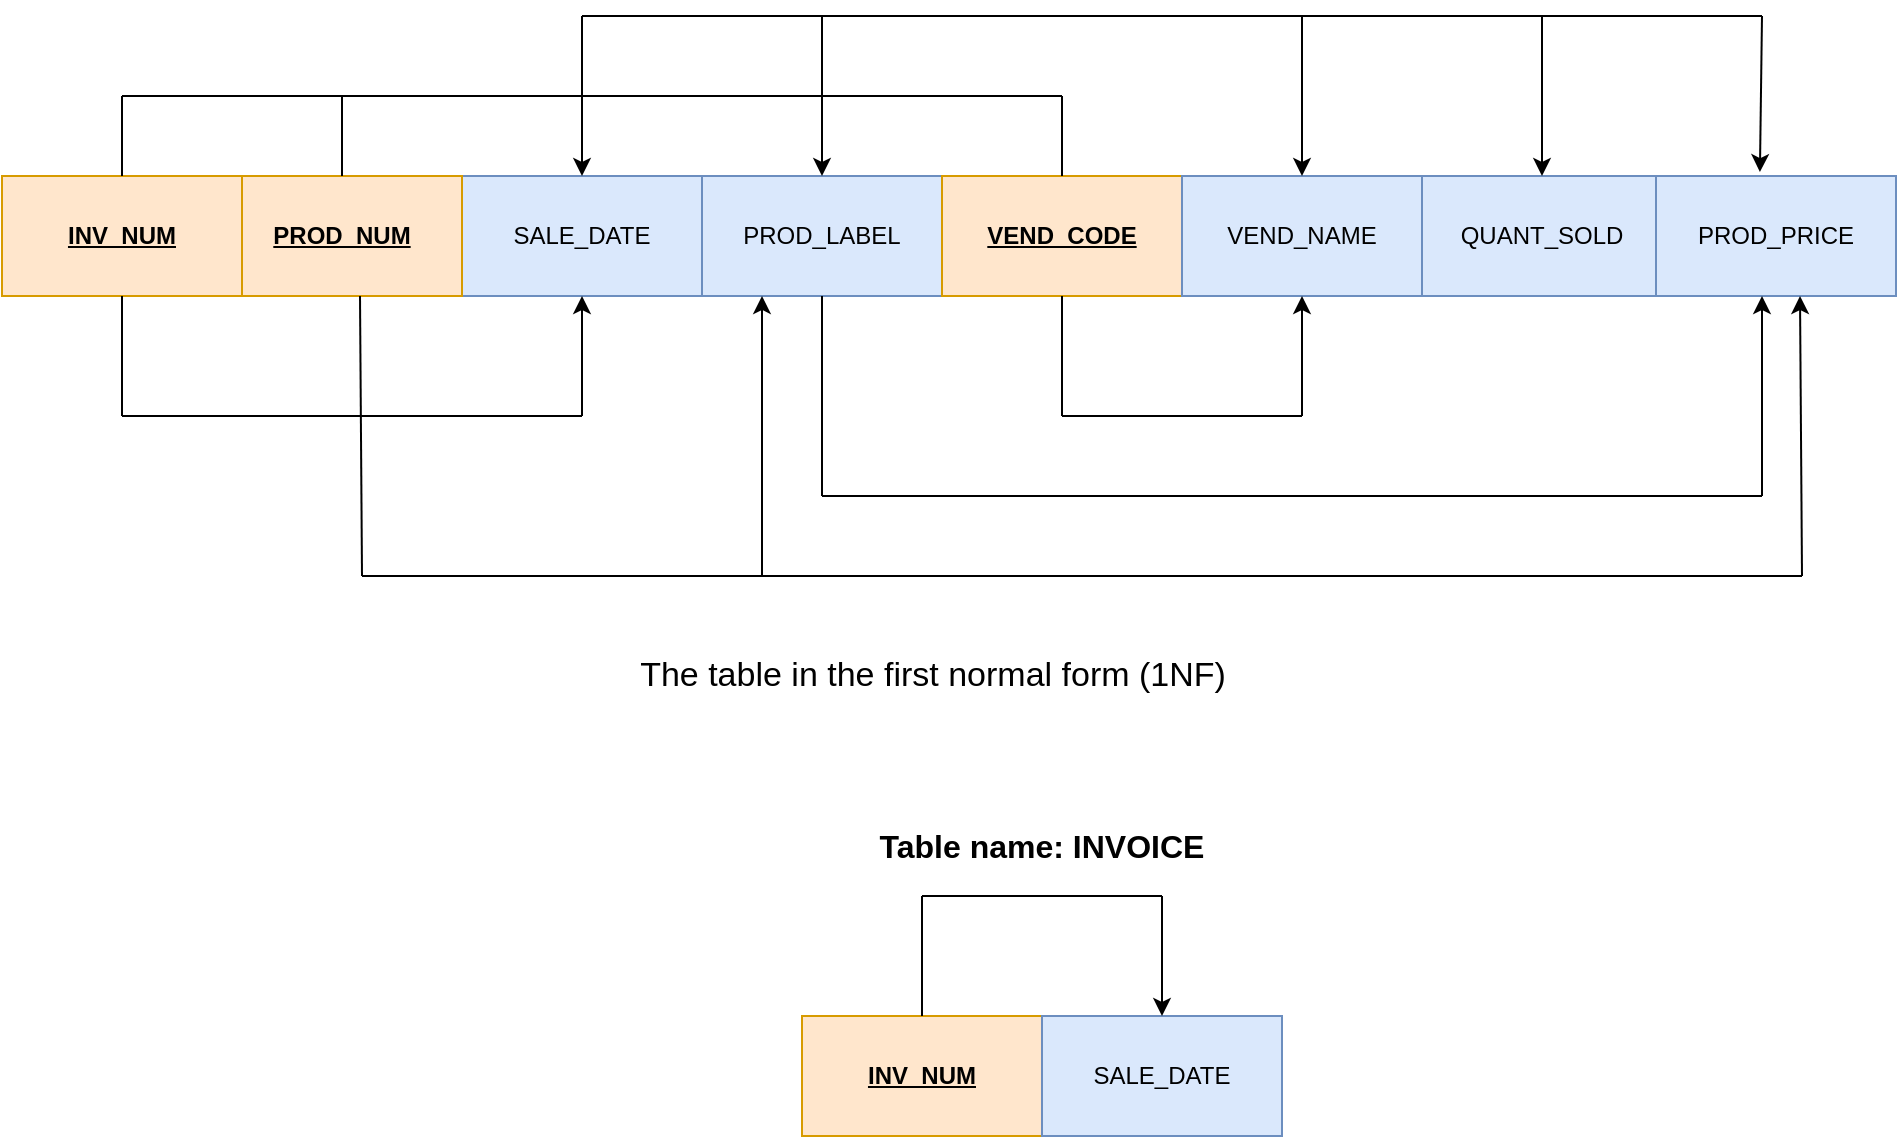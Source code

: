 <mxfile version="24.7.7">
  <diagram name="Page-1" id="zJmTLb1tvvRPAMvF67Xo">
    <mxGraphModel dx="1362" dy="671" grid="1" gridSize="10" guides="1" tooltips="1" connect="1" arrows="1" fold="1" page="1" pageScale="1" pageWidth="827" pageHeight="1169" math="0" shadow="0">
      <root>
        <mxCell id="0" />
        <mxCell id="1" parent="0" />
        <mxCell id="rd1JNepwzcPe7j2IbGUV-1" value="" style="rounded=0;whiteSpace=wrap;html=1;verticalAlign=middle;labelPosition=center;verticalLabelPosition=middle;align=center;" parent="1" vertex="1">
          <mxGeometry x="350" y="320" width="120" height="60" as="geometry" />
        </mxCell>
        <mxCell id="rd1JNepwzcPe7j2IbGUV-2" value="PROD_LABEL" style="rounded=0;whiteSpace=wrap;html=1;fillColor=#dae8fc;strokeColor=#6c8ebf;verticalAlign=middle;labelPosition=center;verticalLabelPosition=middle;align=center;" parent="1" vertex="1">
          <mxGeometry x="350" y="320" width="120" height="60" as="geometry" />
        </mxCell>
        <mxCell id="rd1JNepwzcPe7j2IbGUV-3" value="&lt;b&gt;&lt;u&gt;VEND_CODE&lt;/u&gt;&lt;/b&gt;" style="rounded=0;whiteSpace=wrap;html=1;fillColor=#ffe6cc;strokeColor=#d79b00;verticalAlign=middle;labelPosition=center;verticalLabelPosition=middle;align=center;" parent="1" vertex="1">
          <mxGeometry x="470" y="320" width="120" height="60" as="geometry" />
        </mxCell>
        <mxCell id="rd1JNepwzcPe7j2IbGUV-4" value="SALE_DATE" style="rounded=0;whiteSpace=wrap;html=1;fillColor=#dae8fc;strokeColor=#6c8ebf;verticalAlign=middle;labelPosition=center;verticalLabelPosition=middle;align=center;" parent="1" vertex="1">
          <mxGeometry x="230" y="320" width="120" height="60" as="geometry" />
        </mxCell>
        <mxCell id="rd1JNepwzcPe7j2IbGUV-5" value="&lt;b&gt;&lt;u&gt;PROD_NUM&lt;/u&gt;&lt;/b&gt;" style="rounded=0;whiteSpace=wrap;html=1;fillColor=#ffe6cc;strokeColor=#d79b00;verticalAlign=middle;labelPosition=center;verticalLabelPosition=middle;align=center;" parent="1" vertex="1">
          <mxGeometry x="110" y="320" width="120" height="60" as="geometry" />
        </mxCell>
        <mxCell id="rd1JNepwzcPe7j2IbGUV-6" value="&lt;b&gt;&lt;u&gt;INV_NUM&lt;/u&gt;&lt;/b&gt;" style="rounded=0;whiteSpace=wrap;html=1;fillColor=#ffe6cc;strokeColor=#d79b00;verticalAlign=middle;labelPosition=center;verticalLabelPosition=middle;align=center;" parent="1" vertex="1">
          <mxGeometry y="320" width="120" height="60" as="geometry" />
        </mxCell>
        <mxCell id="rd1JNepwzcPe7j2IbGUV-7" value="VEND_NAME" style="rounded=0;whiteSpace=wrap;html=1;fillColor=#dae8fc;strokeColor=#6c8ebf;verticalAlign=middle;labelPosition=center;verticalLabelPosition=middle;align=center;" parent="1" vertex="1">
          <mxGeometry x="590" y="320" width="120" height="60" as="geometry" />
        </mxCell>
        <mxCell id="rd1JNepwzcPe7j2IbGUV-8" value="QUANT_SOLD" style="rounded=0;whiteSpace=wrap;html=1;fillColor=#dae8fc;strokeColor=#6c8ebf;verticalAlign=middle;labelPosition=center;verticalLabelPosition=middle;align=center;" parent="1" vertex="1">
          <mxGeometry x="710" y="320" width="120" height="60" as="geometry" />
        </mxCell>
        <mxCell id="rd1JNepwzcPe7j2IbGUV-9" value="PROD_PRICE" style="rounded=0;whiteSpace=wrap;html=1;fillColor=#dae8fc;strokeColor=#6c8ebf;verticalAlign=middle;labelPosition=center;verticalLabelPosition=middle;align=center;" parent="1" vertex="1">
          <mxGeometry x="827" y="320" width="120" height="60" as="geometry" />
        </mxCell>
        <mxCell id="rd1JNepwzcPe7j2IbGUV-11" value="" style="endArrow=none;html=1;rounded=0;exitX=0.5;exitY=0;exitDx=0;exitDy=0;verticalAlign=middle;labelPosition=center;verticalLabelPosition=middle;align=center;" parent="1" source="rd1JNepwzcPe7j2IbGUV-6" edge="1">
          <mxGeometry width="50" height="50" relative="1" as="geometry">
            <mxPoint x="20" y="290" as="sourcePoint" />
            <mxPoint x="60" y="280" as="targetPoint" />
          </mxGeometry>
        </mxCell>
        <mxCell id="rd1JNepwzcPe7j2IbGUV-12" value="" style="endArrow=none;html=1;rounded=0;verticalAlign=middle;labelPosition=center;verticalLabelPosition=middle;align=center;" parent="1" edge="1">
          <mxGeometry width="50" height="50" relative="1" as="geometry">
            <mxPoint x="60" y="280" as="sourcePoint" />
            <mxPoint x="170" y="280" as="targetPoint" />
          </mxGeometry>
        </mxCell>
        <mxCell id="rd1JNepwzcPe7j2IbGUV-13" value="" style="endArrow=none;html=1;rounded=0;exitX=0.5;exitY=0;exitDx=0;exitDy=0;verticalAlign=middle;labelPosition=center;verticalLabelPosition=middle;align=center;" parent="1" source="rd1JNepwzcPe7j2IbGUV-5" edge="1">
          <mxGeometry width="50" height="50" relative="1" as="geometry">
            <mxPoint x="150" y="320" as="sourcePoint" />
            <mxPoint x="170" y="280" as="targetPoint" />
          </mxGeometry>
        </mxCell>
        <mxCell id="rd1JNepwzcPe7j2IbGUV-15" value="" style="endArrow=none;html=1;rounded=0;verticalAlign=middle;labelPosition=center;verticalLabelPosition=middle;align=center;" parent="1" edge="1">
          <mxGeometry width="50" height="50" relative="1" as="geometry">
            <mxPoint x="290" y="240" as="sourcePoint" />
            <mxPoint x="880" y="240" as="targetPoint" />
          </mxGeometry>
        </mxCell>
        <mxCell id="rd1JNepwzcPe7j2IbGUV-19" value="" style="endArrow=classic;html=1;rounded=0;entryX=0.433;entryY=-0.033;entryDx=0;entryDy=0;entryPerimeter=0;verticalAlign=middle;labelPosition=center;verticalLabelPosition=middle;align=center;" parent="1" target="rd1JNepwzcPe7j2IbGUV-9" edge="1">
          <mxGeometry width="50" height="50" relative="1" as="geometry">
            <mxPoint x="880" y="240" as="sourcePoint" />
            <mxPoint x="930" y="190" as="targetPoint" />
          </mxGeometry>
        </mxCell>
        <mxCell id="rd1JNepwzcPe7j2IbGUV-20" value="" style="endArrow=classic;html=1;rounded=0;entryX=0.5;entryY=0;entryDx=0;entryDy=0;verticalAlign=middle;labelPosition=center;verticalLabelPosition=middle;align=center;" parent="1" target="rd1JNepwzcPe7j2IbGUV-4" edge="1">
          <mxGeometry width="50" height="50" relative="1" as="geometry">
            <mxPoint x="290" y="240" as="sourcePoint" />
            <mxPoint x="340" y="190" as="targetPoint" />
          </mxGeometry>
        </mxCell>
        <mxCell id="rd1JNepwzcPe7j2IbGUV-21" value="" style="endArrow=classic;html=1;rounded=0;verticalAlign=middle;labelPosition=center;verticalLabelPosition=middle;align=center;" parent="1" target="rd1JNepwzcPe7j2IbGUV-2" edge="1">
          <mxGeometry width="50" height="50" relative="1" as="geometry">
            <mxPoint x="410" y="240" as="sourcePoint" />
            <mxPoint x="460" y="190" as="targetPoint" />
          </mxGeometry>
        </mxCell>
        <mxCell id="rd1JNepwzcPe7j2IbGUV-23" value="" style="endArrow=classic;html=1;rounded=0;entryX=0.5;entryY=0;entryDx=0;entryDy=0;verticalAlign=middle;labelPosition=center;verticalLabelPosition=middle;align=center;" parent="1" target="rd1JNepwzcPe7j2IbGUV-7" edge="1">
          <mxGeometry width="50" height="50" relative="1" as="geometry">
            <mxPoint x="650" y="240" as="sourcePoint" />
            <mxPoint x="700" y="190" as="targetPoint" />
          </mxGeometry>
        </mxCell>
        <mxCell id="rd1JNepwzcPe7j2IbGUV-24" value="" style="endArrow=classic;html=1;rounded=0;entryX=0.5;entryY=0;entryDx=0;entryDy=0;verticalAlign=middle;labelPosition=center;verticalLabelPosition=middle;align=center;" parent="1" target="rd1JNepwzcPe7j2IbGUV-8" edge="1">
          <mxGeometry width="50" height="50" relative="1" as="geometry">
            <mxPoint x="770" y="240" as="sourcePoint" />
            <mxPoint x="820" y="190" as="targetPoint" />
          </mxGeometry>
        </mxCell>
        <mxCell id="MA4NjYnAYvALY4JWosla-1" value="" style="endArrow=none;html=1;rounded=0;verticalAlign=middle;labelPosition=center;verticalLabelPosition=middle;align=center;" edge="1" parent="1">
          <mxGeometry width="50" height="50" relative="1" as="geometry">
            <mxPoint x="530" y="440" as="sourcePoint" />
            <mxPoint x="650" y="440" as="targetPoint" />
          </mxGeometry>
        </mxCell>
        <mxCell id="MA4NjYnAYvALY4JWosla-3" value="" style="endArrow=classic;html=1;rounded=0;entryX=0.5;entryY=1;entryDx=0;entryDy=0;verticalAlign=middle;labelPosition=center;verticalLabelPosition=middle;align=center;" edge="1" parent="1" target="rd1JNepwzcPe7j2IbGUV-7">
          <mxGeometry width="50" height="50" relative="1" as="geometry">
            <mxPoint x="650" y="440" as="sourcePoint" />
            <mxPoint x="700" y="390" as="targetPoint" />
          </mxGeometry>
        </mxCell>
        <mxCell id="MA4NjYnAYvALY4JWosla-6" value="" style="endArrow=none;html=1;rounded=0;entryX=0.5;entryY=1;entryDx=0;entryDy=0;verticalAlign=middle;labelPosition=center;verticalLabelPosition=middle;align=center;" edge="1" parent="1" target="rd1JNepwzcPe7j2IbGUV-3">
          <mxGeometry width="50" height="50" relative="1" as="geometry">
            <mxPoint x="530" y="440" as="sourcePoint" />
            <mxPoint x="580" y="390" as="targetPoint" />
          </mxGeometry>
        </mxCell>
        <mxCell id="MA4NjYnAYvALY4JWosla-7" value="" style="endArrow=none;html=1;rounded=0;entryX=0.5;entryY=1;entryDx=0;entryDy=0;verticalAlign=middle;labelPosition=center;verticalLabelPosition=middle;align=center;" edge="1" parent="1" target="rd1JNepwzcPe7j2IbGUV-2">
          <mxGeometry width="50" height="50" relative="1" as="geometry">
            <mxPoint x="410" y="480" as="sourcePoint" />
            <mxPoint x="460" y="390" as="targetPoint" />
          </mxGeometry>
        </mxCell>
        <mxCell id="MA4NjYnAYvALY4JWosla-8" value="" style="endArrow=none;html=1;rounded=0;verticalAlign=middle;labelPosition=center;verticalLabelPosition=middle;align=center;" edge="1" parent="1">
          <mxGeometry width="50" height="50" relative="1" as="geometry">
            <mxPoint x="410" y="480" as="sourcePoint" />
            <mxPoint x="880" y="480" as="targetPoint" />
          </mxGeometry>
        </mxCell>
        <mxCell id="MA4NjYnAYvALY4JWosla-9" value="" style="endArrow=classic;html=1;rounded=0;verticalAlign=middle;labelPosition=center;verticalLabelPosition=middle;align=center;" edge="1" parent="1">
          <mxGeometry width="50" height="50" relative="1" as="geometry">
            <mxPoint x="880" y="480" as="sourcePoint" />
            <mxPoint x="880" y="380" as="targetPoint" />
          </mxGeometry>
        </mxCell>
        <mxCell id="MA4NjYnAYvALY4JWosla-10" value="" style="endArrow=none;html=1;rounded=0;verticalAlign=middle;labelPosition=center;verticalLabelPosition=middle;align=center;" edge="1" parent="1">
          <mxGeometry width="50" height="50" relative="1" as="geometry">
            <mxPoint x="180" y="520" as="sourcePoint" />
            <mxPoint x="179" y="380" as="targetPoint" />
          </mxGeometry>
        </mxCell>
        <mxCell id="MA4NjYnAYvALY4JWosla-11" value="" style="endArrow=none;html=1;rounded=0;verticalAlign=middle;labelPosition=center;verticalLabelPosition=middle;align=center;" edge="1" parent="1">
          <mxGeometry width="50" height="50" relative="1" as="geometry">
            <mxPoint x="180" y="520" as="sourcePoint" />
            <mxPoint x="900" y="520" as="targetPoint" />
          </mxGeometry>
        </mxCell>
        <mxCell id="MA4NjYnAYvALY4JWosla-12" value="" style="endArrow=classic;html=1;rounded=0;verticalAlign=middle;labelPosition=center;verticalLabelPosition=middle;align=center;" edge="1" parent="1">
          <mxGeometry width="50" height="50" relative="1" as="geometry">
            <mxPoint x="380" y="520" as="sourcePoint" />
            <mxPoint x="380" y="380" as="targetPoint" />
          </mxGeometry>
        </mxCell>
        <mxCell id="MA4NjYnAYvALY4JWosla-13" value="" style="endArrow=classic;html=1;rounded=0;verticalAlign=middle;labelPosition=center;verticalLabelPosition=middle;align=center;" edge="1" parent="1">
          <mxGeometry width="50" height="50" relative="1" as="geometry">
            <mxPoint x="900" y="520" as="sourcePoint" />
            <mxPoint x="899" y="380" as="targetPoint" />
          </mxGeometry>
        </mxCell>
        <mxCell id="MA4NjYnAYvALY4JWosla-14" value="" style="endArrow=none;html=1;rounded=0;verticalAlign=middle;labelPosition=center;verticalLabelPosition=middle;align=center;" edge="1" parent="1">
          <mxGeometry width="50" height="50" relative="1" as="geometry">
            <mxPoint x="530" y="320" as="sourcePoint" />
            <mxPoint x="530" y="280" as="targetPoint" />
          </mxGeometry>
        </mxCell>
        <mxCell id="MA4NjYnAYvALY4JWosla-15" value="" style="endArrow=none;html=1;rounded=0;verticalAlign=middle;labelPosition=center;verticalLabelPosition=middle;align=center;" edge="1" parent="1">
          <mxGeometry width="50" height="50" relative="1" as="geometry">
            <mxPoint x="170" y="280" as="sourcePoint" />
            <mxPoint x="530" y="280" as="targetPoint" />
          </mxGeometry>
        </mxCell>
        <mxCell id="MA4NjYnAYvALY4JWosla-16" value="" style="endArrow=none;html=1;rounded=0;entryX=0.5;entryY=1;entryDx=0;entryDy=0;verticalAlign=middle;labelPosition=center;verticalLabelPosition=middle;align=center;" edge="1" parent="1" target="rd1JNepwzcPe7j2IbGUV-6">
          <mxGeometry width="50" height="50" relative="1" as="geometry">
            <mxPoint x="60" y="440" as="sourcePoint" />
            <mxPoint x="110" y="390" as="targetPoint" />
          </mxGeometry>
        </mxCell>
        <mxCell id="MA4NjYnAYvALY4JWosla-17" value="" style="endArrow=none;html=1;rounded=0;verticalAlign=middle;labelPosition=center;verticalLabelPosition=middle;align=center;" edge="1" parent="1">
          <mxGeometry width="50" height="50" relative="1" as="geometry">
            <mxPoint x="60" y="440" as="sourcePoint" />
            <mxPoint x="290" y="440" as="targetPoint" />
          </mxGeometry>
        </mxCell>
        <mxCell id="MA4NjYnAYvALY4JWosla-18" value="" style="endArrow=classic;html=1;rounded=0;entryX=0.5;entryY=1;entryDx=0;entryDy=0;verticalAlign=middle;labelPosition=center;verticalLabelPosition=middle;align=center;" edge="1" parent="1" target="rd1JNepwzcPe7j2IbGUV-4">
          <mxGeometry width="50" height="50" relative="1" as="geometry">
            <mxPoint x="290" y="440" as="sourcePoint" />
            <mxPoint x="340" y="390" as="targetPoint" />
          </mxGeometry>
        </mxCell>
        <mxCell id="MA4NjYnAYvALY4JWosla-19" value="The table in the first normal form (1NF) " style="text;html=1;align=center;verticalAlign=middle;resizable=0;points=[];autosize=1;strokeColor=none;fillColor=none;fontSize=17;" vertex="1" parent="1">
          <mxGeometry x="305" y="555" width="320" height="30" as="geometry" />
        </mxCell>
        <mxCell id="MA4NjYnAYvALY4JWosla-20" value="&lt;b&gt;&lt;u&gt;INV_NUM&lt;/u&gt;&lt;/b&gt;" style="rounded=0;whiteSpace=wrap;html=1;fillColor=#ffe6cc;strokeColor=#d79b00;" vertex="1" parent="1">
          <mxGeometry x="400" y="740" width="120" height="60" as="geometry" />
        </mxCell>
        <mxCell id="MA4NjYnAYvALY4JWosla-21" value="SALE_DATE" style="rounded=0;whiteSpace=wrap;html=1;fillColor=#dae8fc;strokeColor=#6c8ebf;" vertex="1" parent="1">
          <mxGeometry x="520" y="740" width="120" height="60" as="geometry" />
        </mxCell>
        <mxCell id="MA4NjYnAYvALY4JWosla-22" value="" style="endArrow=none;html=1;rounded=0;" edge="1" parent="1">
          <mxGeometry width="50" height="50" relative="1" as="geometry">
            <mxPoint x="460" y="740" as="sourcePoint" />
            <mxPoint x="460" y="680" as="targetPoint" />
          </mxGeometry>
        </mxCell>
        <mxCell id="MA4NjYnAYvALY4JWosla-23" value="" style="endArrow=none;html=1;rounded=0;" edge="1" parent="1">
          <mxGeometry width="50" height="50" relative="1" as="geometry">
            <mxPoint x="460" y="680" as="sourcePoint" />
            <mxPoint x="580" y="680" as="targetPoint" />
          </mxGeometry>
        </mxCell>
        <mxCell id="MA4NjYnAYvALY4JWosla-24" value="" style="endArrow=classic;html=1;rounded=0;entryX=0.5;entryY=0;entryDx=0;entryDy=0;" edge="1" parent="1" target="MA4NjYnAYvALY4JWosla-21">
          <mxGeometry width="50" height="50" relative="1" as="geometry">
            <mxPoint x="580" y="680" as="sourcePoint" />
            <mxPoint x="630" y="630" as="targetPoint" />
          </mxGeometry>
        </mxCell>
        <mxCell id="MA4NjYnAYvALY4JWosla-25" value="&lt;b&gt;&lt;font style=&quot;font-size: 16px;&quot;&gt;Table name: INVOICE&lt;/font&gt;&lt;/b&gt;" style="text;html=1;align=center;verticalAlign=middle;whiteSpace=wrap;rounded=0;" vertex="1" parent="1">
          <mxGeometry x="420" y="640" width="200" height="30" as="geometry" />
        </mxCell>
      </root>
    </mxGraphModel>
  </diagram>
</mxfile>
